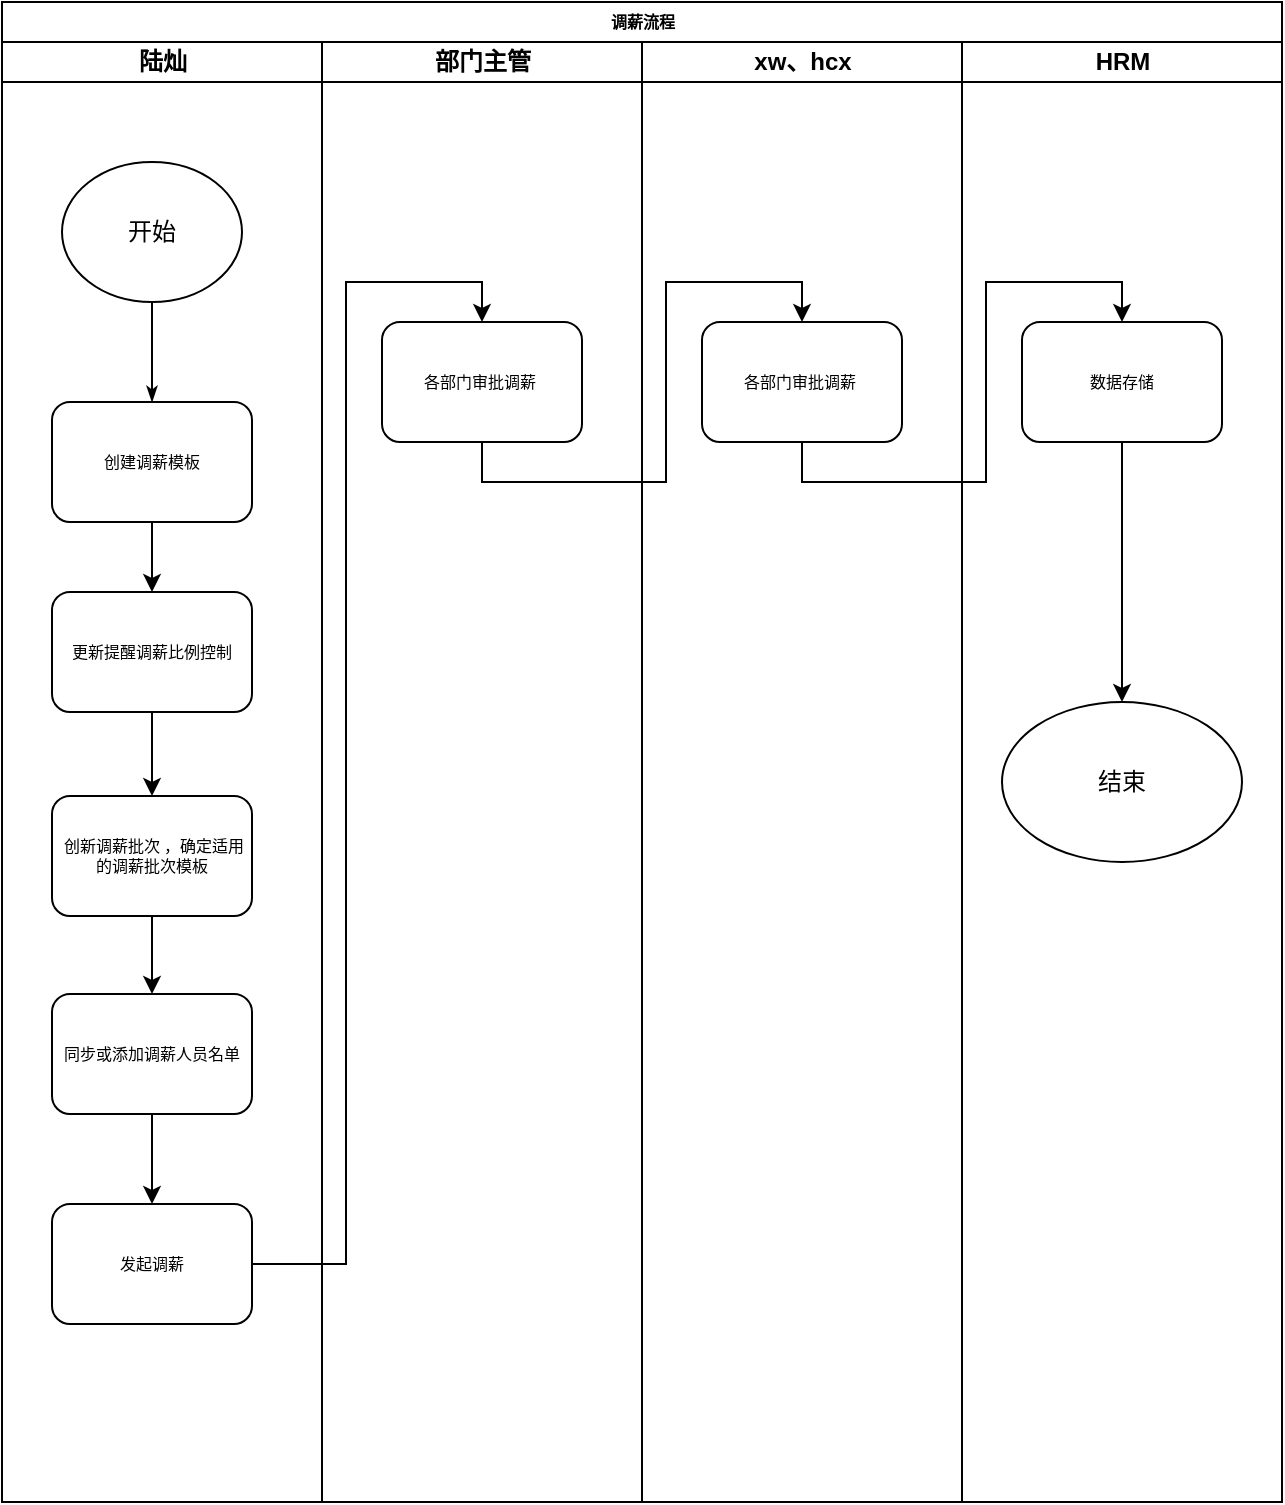 <mxfile version="13.8.8" type="github">
  <diagram name="Page-1" id="74e2e168-ea6b-b213-b513-2b3c1d86103e">
    <mxGraphModel dx="1136" dy="780" grid="1" gridSize="10" guides="1" tooltips="1" connect="1" arrows="1" fold="1" page="1" pageScale="1" pageWidth="1100" pageHeight="850" background="#ffffff" math="0" shadow="0">
      <root>
        <mxCell id="0" />
        <mxCell id="1" parent="0" />
        <mxCell id="77e6c97f196da883-1" value="调薪流程" style="swimlane;html=1;childLayout=stackLayout;startSize=20;rounded=0;shadow=0;labelBackgroundColor=none;strokeWidth=1;fontFamily=Verdana;fontSize=8;align=center;" parent="1" vertex="1">
          <mxGeometry x="118" y="40" width="640" height="750" as="geometry" />
        </mxCell>
        <mxCell id="77e6c97f196da883-2" value="陆灿" style="swimlane;html=1;startSize=20;" parent="77e6c97f196da883-1" vertex="1">
          <mxGeometry y="20" width="160" height="730" as="geometry" />
        </mxCell>
        <mxCell id="E7YNyhzx7uOiuGSzpjAR-1" value="开始" style="ellipse;whiteSpace=wrap;html=1;" vertex="1" parent="77e6c97f196da883-2">
          <mxGeometry x="30" y="60" width="90" height="70" as="geometry" />
        </mxCell>
        <mxCell id="77e6c97f196da883-11" value="创建调薪模板" style="rounded=1;whiteSpace=wrap;html=1;shadow=0;labelBackgroundColor=none;strokeWidth=1;fontFamily=Verdana;fontSize=8;align=center;" parent="77e6c97f196da883-2" vertex="1">
          <mxGeometry x="25" y="180" width="100" height="60" as="geometry" />
        </mxCell>
        <mxCell id="77e6c97f196da883-26" style="edgeStyle=orthogonalEdgeStyle;rounded=1;html=1;labelBackgroundColor=none;startArrow=none;startFill=0;startSize=5;endArrow=classicThin;endFill=1;endSize=5;jettySize=auto;orthogonalLoop=1;strokeWidth=1;fontFamily=Verdana;fontSize=8;exitX=0.5;exitY=1;exitDx=0;exitDy=0;" parent="77e6c97f196da883-2" source="E7YNyhzx7uOiuGSzpjAR-1" target="77e6c97f196da883-11" edge="1">
          <mxGeometry relative="1" as="geometry">
            <mxPoint x="120" y="95" as="sourcePoint" />
          </mxGeometry>
        </mxCell>
        <mxCell id="E7YNyhzx7uOiuGSzpjAR-6" value="&amp;nbsp;创新调薪批次 ，确定适用的调薪批次模板" style="rounded=1;whiteSpace=wrap;html=1;shadow=0;labelBackgroundColor=none;strokeWidth=1;fontFamily=Verdana;fontSize=8;align=center;" vertex="1" parent="77e6c97f196da883-2">
          <mxGeometry x="25" y="377" width="100" height="60" as="geometry" />
        </mxCell>
        <mxCell id="77e6c97f196da883-3" value="部门主管" style="swimlane;html=1;startSize=20;" parent="77e6c97f196da883-1" vertex="1">
          <mxGeometry x="160" y="20" width="160" height="730" as="geometry" />
        </mxCell>
        <mxCell id="E7YNyhzx7uOiuGSzpjAR-12" value="各部门审批调薪&amp;nbsp;" style="rounded=1;whiteSpace=wrap;html=1;shadow=0;labelBackgroundColor=none;strokeWidth=1;fontFamily=Verdana;fontSize=8;align=center;" vertex="1" parent="77e6c97f196da883-3">
          <mxGeometry x="30" y="140" width="100" height="60" as="geometry" />
        </mxCell>
        <mxCell id="77e6c97f196da883-4" value="xw、hcx" style="swimlane;html=1;startSize=20;" parent="77e6c97f196da883-1" vertex="1">
          <mxGeometry x="320" y="20" width="160" height="730" as="geometry" />
        </mxCell>
        <mxCell id="E7YNyhzx7uOiuGSzpjAR-14" value="各部门审批调薪&amp;nbsp;" style="rounded=1;whiteSpace=wrap;html=1;shadow=0;labelBackgroundColor=none;strokeWidth=1;fontFamily=Verdana;fontSize=8;align=center;" vertex="1" parent="77e6c97f196da883-4">
          <mxGeometry x="30" y="140" width="100" height="60" as="geometry" />
        </mxCell>
        <mxCell id="E7YNyhzx7uOiuGSzpjAR-15" style="edgeStyle=orthogonalEdgeStyle;rounded=0;orthogonalLoop=1;jettySize=auto;html=1;exitX=0.5;exitY=1;exitDx=0;exitDy=0;entryX=0.5;entryY=0;entryDx=0;entryDy=0;" edge="1" parent="77e6c97f196da883-1" source="E7YNyhzx7uOiuGSzpjAR-12" target="E7YNyhzx7uOiuGSzpjAR-14">
          <mxGeometry relative="1" as="geometry">
            <Array as="points">
              <mxPoint x="240" y="240" />
              <mxPoint x="332" y="240" />
              <mxPoint x="332" y="140" />
              <mxPoint x="400" y="140" />
            </Array>
          </mxGeometry>
        </mxCell>
        <mxCell id="E7YNyhzx7uOiuGSzpjAR-16" value="HRM" style="swimlane;html=1;startSize=20;" vertex="1" parent="77e6c97f196da883-1">
          <mxGeometry x="480" y="20" width="160" height="730" as="geometry" />
        </mxCell>
        <mxCell id="E7YNyhzx7uOiuGSzpjAR-20" style="edgeStyle=orthogonalEdgeStyle;rounded=0;orthogonalLoop=1;jettySize=auto;html=1;exitX=0.5;exitY=1;exitDx=0;exitDy=0;entryX=0.5;entryY=0;entryDx=0;entryDy=0;" edge="1" parent="E7YNyhzx7uOiuGSzpjAR-16" source="E7YNyhzx7uOiuGSzpjAR-17" target="E7YNyhzx7uOiuGSzpjAR-19">
          <mxGeometry relative="1" as="geometry" />
        </mxCell>
        <mxCell id="E7YNyhzx7uOiuGSzpjAR-17" value="数据存储" style="rounded=1;whiteSpace=wrap;html=1;shadow=0;labelBackgroundColor=none;strokeWidth=1;fontFamily=Verdana;fontSize=8;align=center;" vertex="1" parent="E7YNyhzx7uOiuGSzpjAR-16">
          <mxGeometry x="30" y="140" width="100" height="60" as="geometry" />
        </mxCell>
        <mxCell id="E7YNyhzx7uOiuGSzpjAR-19" value="结束" style="ellipse;whiteSpace=wrap;html=1;" vertex="1" parent="E7YNyhzx7uOiuGSzpjAR-16">
          <mxGeometry x="20" y="330" width="120" height="80" as="geometry" />
        </mxCell>
        <mxCell id="E7YNyhzx7uOiuGSzpjAR-18" style="edgeStyle=orthogonalEdgeStyle;rounded=0;orthogonalLoop=1;jettySize=auto;html=1;exitX=0.5;exitY=1;exitDx=0;exitDy=0;entryX=0.5;entryY=0;entryDx=0;entryDy=0;" edge="1" parent="77e6c97f196da883-1" source="E7YNyhzx7uOiuGSzpjAR-14" target="E7YNyhzx7uOiuGSzpjAR-17">
          <mxGeometry relative="1" as="geometry">
            <Array as="points">
              <mxPoint x="400" y="240" />
              <mxPoint x="492" y="240" />
              <mxPoint x="492" y="140" />
              <mxPoint x="560" y="140" />
            </Array>
          </mxGeometry>
        </mxCell>
        <mxCell id="E7YNyhzx7uOiuGSzpjAR-7" value="" style="edgeStyle=orthogonalEdgeStyle;rounded=0;orthogonalLoop=1;jettySize=auto;html=1;" edge="1" parent="1" source="E7YNyhzx7uOiuGSzpjAR-4" target="E7YNyhzx7uOiuGSzpjAR-6">
          <mxGeometry relative="1" as="geometry" />
        </mxCell>
        <mxCell id="E7YNyhzx7uOiuGSzpjAR-4" value="更新提醒调薪比例控制" style="rounded=1;whiteSpace=wrap;html=1;shadow=0;labelBackgroundColor=none;strokeWidth=1;fontFamily=Verdana;fontSize=8;align=center;" vertex="1" parent="1">
          <mxGeometry x="143" y="335" width="100" height="60" as="geometry" />
        </mxCell>
        <mxCell id="E7YNyhzx7uOiuGSzpjAR-5" value="" style="edgeStyle=orthogonalEdgeStyle;rounded=0;orthogonalLoop=1;jettySize=auto;html=1;" edge="1" parent="1" source="77e6c97f196da883-11" target="E7YNyhzx7uOiuGSzpjAR-4">
          <mxGeometry relative="1" as="geometry" />
        </mxCell>
        <mxCell id="E7YNyhzx7uOiuGSzpjAR-11" value="" style="edgeStyle=orthogonalEdgeStyle;rounded=0;orthogonalLoop=1;jettySize=auto;html=1;" edge="1" parent="1" source="E7YNyhzx7uOiuGSzpjAR-8" target="E7YNyhzx7uOiuGSzpjAR-10">
          <mxGeometry relative="1" as="geometry" />
        </mxCell>
        <mxCell id="E7YNyhzx7uOiuGSzpjAR-8" value="同步或添加调薪人员名单" style="rounded=1;whiteSpace=wrap;html=1;shadow=0;labelBackgroundColor=none;strokeWidth=1;fontFamily=Verdana;fontSize=8;align=center;" vertex="1" parent="1">
          <mxGeometry x="143" y="536" width="100" height="60" as="geometry" />
        </mxCell>
        <mxCell id="E7YNyhzx7uOiuGSzpjAR-9" value="" style="edgeStyle=orthogonalEdgeStyle;rounded=0;orthogonalLoop=1;jettySize=auto;html=1;" edge="1" parent="1" source="E7YNyhzx7uOiuGSzpjAR-6" target="E7YNyhzx7uOiuGSzpjAR-8">
          <mxGeometry relative="1" as="geometry" />
        </mxCell>
        <mxCell id="E7YNyhzx7uOiuGSzpjAR-13" style="edgeStyle=orthogonalEdgeStyle;rounded=0;orthogonalLoop=1;jettySize=auto;html=1;exitX=1;exitY=0.5;exitDx=0;exitDy=0;entryX=0.5;entryY=0;entryDx=0;entryDy=0;" edge="1" parent="1" source="E7YNyhzx7uOiuGSzpjAR-10" target="E7YNyhzx7uOiuGSzpjAR-12">
          <mxGeometry relative="1" as="geometry">
            <Array as="points">
              <mxPoint x="290" y="671" />
              <mxPoint x="290" y="180" />
              <mxPoint x="358" y="180" />
            </Array>
          </mxGeometry>
        </mxCell>
        <mxCell id="E7YNyhzx7uOiuGSzpjAR-10" value="发起调薪" style="rounded=1;whiteSpace=wrap;html=1;shadow=0;labelBackgroundColor=none;strokeWidth=1;fontFamily=Verdana;fontSize=8;align=center;" vertex="1" parent="1">
          <mxGeometry x="143" y="641" width="100" height="60" as="geometry" />
        </mxCell>
      </root>
    </mxGraphModel>
  </diagram>
</mxfile>
